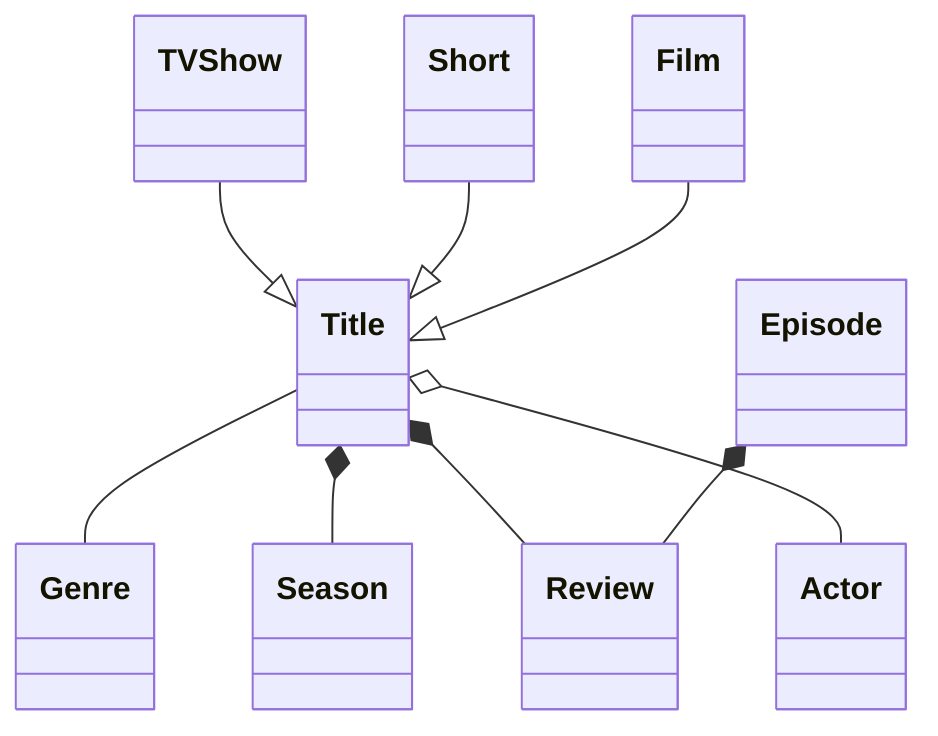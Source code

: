 classDiagram
    Title -- Genre
    Title *-- Season
    Title *-- Review
    Title o-- Actor


    TV Show --|> Title
    Short --|> Title
    Film --|> Title

    Episode *-- Review
